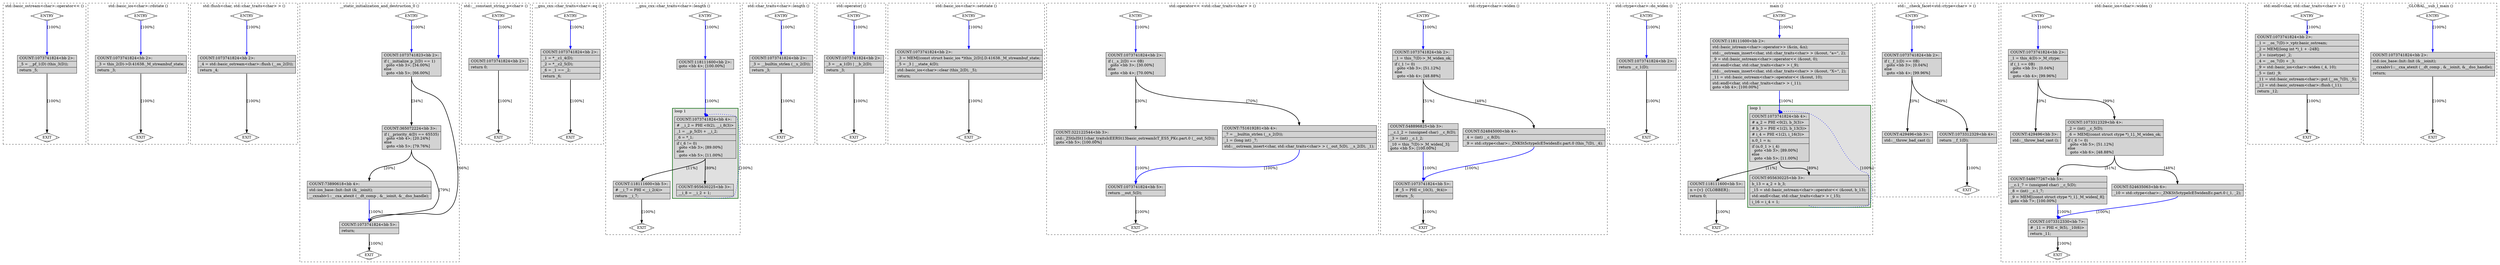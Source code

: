 digraph "a-fib.cpp.052t.local-fnsummary2" {
overlap=false;
subgraph "cluster_std::basic_ostream<char>::operator<<" {
	style="dashed";
	color="black";
	label="std::basic_ostream<char>::operator<< ()";
	fn_2061_basic_block_0 [shape=Mdiamond,style=filled,fillcolor=white,label="ENTRY"];

	fn_2061_basic_block_1 [shape=Mdiamond,style=filled,fillcolor=white,label="EXIT"];

	fn_2061_basic_block_2 [shape=record,style=filled,fillcolor=lightgrey,label="{COUNT:1073741824\<bb\ 2\>:\l\
|_5\ =\ __pf_1(D)\ (this_3(D));\l\
|return\ _5;\l\
}"];

	fn_2061_basic_block_0:s -> fn_2061_basic_block_2:n [style="solid,bold",color=blue,weight=100,constraint=true,label="[100%]"];
	fn_2061_basic_block_2:s -> fn_2061_basic_block_1:n [style="solid,bold",color=black,weight=10,constraint=true,label="[100%]"];
	fn_2061_basic_block_0:s -> fn_2061_basic_block_1:n [style="invis",constraint=true];
}
subgraph "cluster_std::basic_ios<char>::rdstate" {
	style="dashed";
	color="black";
	label="std::basic_ios<char>::rdstate ()";
	fn_2184_basic_block_0 [shape=Mdiamond,style=filled,fillcolor=white,label="ENTRY"];

	fn_2184_basic_block_1 [shape=Mdiamond,style=filled,fillcolor=white,label="EXIT"];

	fn_2184_basic_block_2 [shape=record,style=filled,fillcolor=lightgrey,label="{COUNT:1073741824\<bb\ 2\>:\l\
|_3\ =\ this_2(D)-\>D.41638._M_streambuf_state;\l\
|return\ _3;\l\
}"];

	fn_2184_basic_block_0:s -> fn_2184_basic_block_2:n [style="solid,bold",color=blue,weight=100,constraint=true,label="[100%]"];
	fn_2184_basic_block_2:s -> fn_2184_basic_block_1:n [style="solid,bold",color=black,weight=10,constraint=true,label="[100%]"];
	fn_2184_basic_block_0:s -> fn_2184_basic_block_1:n [style="invis",constraint=true];
}
subgraph "cluster_std::flush<char, std::char_traits<char> >" {
	style="dashed";
	color="black";
	label="std::flush<char, std::char_traits<char> > ()";
	fn_2141_basic_block_0 [shape=Mdiamond,style=filled,fillcolor=white,label="ENTRY"];

	fn_2141_basic_block_1 [shape=Mdiamond,style=filled,fillcolor=white,label="EXIT"];

	fn_2141_basic_block_2 [shape=record,style=filled,fillcolor=lightgrey,label="{COUNT:1073741824\<bb\ 2\>:\l\
|_4\ =\ std::basic_ostream\<char\>::flush\ (__os_2(D));\l\
|return\ _4;\l\
}"];

	fn_2141_basic_block_0:s -> fn_2141_basic_block_2:n [style="solid,bold",color=blue,weight=100,constraint=true,label="[100%]"];
	fn_2141_basic_block_2:s -> fn_2141_basic_block_1:n [style="solid,bold",color=black,weight=10,constraint=true,label="[100%]"];
	fn_2141_basic_block_0:s -> fn_2141_basic_block_1:n [style="invis",constraint=true];
}
subgraph "cluster___static_initialization_and_destruction_0" {
	style="dashed";
	color="black";
	label="__static_initialization_and_destruction_0 ()";
	fn_2301_basic_block_0 [shape=Mdiamond,style=filled,fillcolor=white,label="ENTRY"];

	fn_2301_basic_block_1 [shape=Mdiamond,style=filled,fillcolor=white,label="EXIT"];

	fn_2301_basic_block_2 [shape=record,style=filled,fillcolor=lightgrey,label="{COUNT:1073741823\<bb\ 2\>:\l\
|if\ (__initialize_p_2(D)\ ==\ 1)\l\
\ \ goto\ \<bb\ 3\>;\ [34.00%]\l\
else\l\
\ \ goto\ \<bb\ 5\>;\ [66.00%]\l\
}"];

	fn_2301_basic_block_3 [shape=record,style=filled,fillcolor=lightgrey,label="{COUNT:365072224\<bb\ 3\>:\l\
|if\ (__priority_4(D)\ ==\ 65535)\l\
\ \ goto\ \<bb\ 4\>;\ [20.24%]\l\
else\l\
\ \ goto\ \<bb\ 5\>;\ [79.76%]\l\
}"];

	fn_2301_basic_block_4 [shape=record,style=filled,fillcolor=lightgrey,label="{COUNT:73890618\<bb\ 4\>:\l\
|std::ios_base::Init::Init\ (&__ioinit);\l\
|__cxxabiv1::__cxa_atexit\ (__dt_comp\ ,\ &__ioinit,\ &__dso_handle);\l\
}"];

	fn_2301_basic_block_5 [shape=record,style=filled,fillcolor=lightgrey,label="{COUNT:1073741824\<bb\ 5\>:\l\
|return;\l\
}"];

	fn_2301_basic_block_0:s -> fn_2301_basic_block_2:n [style="solid,bold",color=blue,weight=100,constraint=true,label="[100%]"];
	fn_2301_basic_block_2:s -> fn_2301_basic_block_3:n [style="solid,bold",color=black,weight=10,constraint=true,label="[34%]"];
	fn_2301_basic_block_2:s -> fn_2301_basic_block_5:n [style="solid,bold",color=black,weight=10,constraint=true,label="[66%]"];
	fn_2301_basic_block_3:s -> fn_2301_basic_block_4:n [style="solid,bold",color=black,weight=10,constraint=true,label="[20%]"];
	fn_2301_basic_block_3:s -> fn_2301_basic_block_5:n [style="solid,bold",color=black,weight=10,constraint=true,label="[79%]"];
	fn_2301_basic_block_4:s -> fn_2301_basic_block_5:n [style="solid,bold",color=blue,weight=100,constraint=true,label="[100%]"];
	fn_2301_basic_block_5:s -> fn_2301_basic_block_1:n [style="solid,bold",color=black,weight=10,constraint=true,label="[100%]"];
	fn_2301_basic_block_0:s -> fn_2301_basic_block_1:n [style="invis",constraint=true];
}
subgraph "cluster_std::__constant_string_p<char>" {
	style="dashed";
	color="black";
	label="std::__constant_string_p<char> ()";
	fn_477_basic_block_0 [shape=Mdiamond,style=filled,fillcolor=white,label="ENTRY"];

	fn_477_basic_block_1 [shape=Mdiamond,style=filled,fillcolor=white,label="EXIT"];

	fn_477_basic_block_2 [shape=record,style=filled,fillcolor=lightgrey,label="{COUNT:1073741824\<bb\ 2\>:\l\
|return\ 0;\l\
}"];

	fn_477_basic_block_0:s -> fn_477_basic_block_2:n [style="solid,bold",color=blue,weight=100,constraint=true,label="[100%]"];
	fn_477_basic_block_2:s -> fn_477_basic_block_1:n [style="solid,bold",color=black,weight=10,constraint=true,label="[100%]"];
	fn_477_basic_block_0:s -> fn_477_basic_block_1:n [style="invis",constraint=true];
}
subgraph "cluster___gnu_cxx::char_traits<char>::eq" {
	style="dashed";
	color="black";
	label="__gnu_cxx::char_traits<char>::eq ()";
	fn_479_basic_block_0 [shape=Mdiamond,style=filled,fillcolor=white,label="ENTRY"];

	fn_479_basic_block_1 [shape=Mdiamond,style=filled,fillcolor=white,label="EXIT"];

	fn_479_basic_block_2 [shape=record,style=filled,fillcolor=lightgrey,label="{COUNT:1073741824\<bb\ 2\>:\l\
|_1\ =\ *__c1_4(D);\l\
|_2\ =\ *__c2_5(D);\l\
|_6\ =\ _1\ ==\ _2;\l\
|return\ _6;\l\
}"];

	fn_479_basic_block_0:s -> fn_479_basic_block_2:n [style="solid,bold",color=blue,weight=100,constraint=true,label="[100%]"];
	fn_479_basic_block_2:s -> fn_479_basic_block_1:n [style="solid,bold",color=black,weight=10,constraint=true,label="[100%]"];
	fn_479_basic_block_0:s -> fn_479_basic_block_1:n [style="invis",constraint=true];
}
subgraph "cluster___gnu_cxx::char_traits<char>::length" {
	style="dashed";
	color="black";
	label="__gnu_cxx::char_traits<char>::length ()";
	subgraph cluster_478_1 {
	style="filled";
	color="darkgreen";
	fillcolor="grey88";
	label="loop 1";
	labeljust=l;
	penwidth=2;
	fn_478_basic_block_4 [shape=record,style=filled,fillcolor=lightgrey,label="{COUNT:1073741824\<bb\ 4\>:\l\
|#\ __i_2\ =\ PHI\ \<0(2),\ __i_8(3)\>\l\
|_1\ =\ __p_5(D)\ +\ __i_2;\l\
|_6\ =\ *_1;\l\
|if\ (_6\ !=\ 0)\l\
\ \ goto\ \<bb\ 3\>;\ [89.00%]\l\
else\l\
\ \ goto\ \<bb\ 5\>;\ [11.00%]\l\
}"];

	fn_478_basic_block_3 [shape=record,style=filled,fillcolor=lightgrey,label="{COUNT:955630225\<bb\ 3\>:\l\
|__i_8\ =\ __i_2\ +\ 1;\l\
}"];

	}
	fn_478_basic_block_0 [shape=Mdiamond,style=filled,fillcolor=white,label="ENTRY"];

	fn_478_basic_block_1 [shape=Mdiamond,style=filled,fillcolor=white,label="EXIT"];

	fn_478_basic_block_2 [shape=record,style=filled,fillcolor=lightgrey,label="{COUNT:118111600\<bb\ 2\>:\l\
goto\ \<bb\ 4\>;\ [100.00%]\l\
}"];

	fn_478_basic_block_5 [shape=record,style=filled,fillcolor=lightgrey,label="{COUNT:118111600\<bb\ 5\>:\l\
|#\ __i_7\ =\ PHI\ \<__i_2(4)\>\l\
|return\ __i_7;\l\
}"];

	fn_478_basic_block_0:s -> fn_478_basic_block_2:n [style="solid,bold",color=blue,weight=100,constraint=true,label="[100%]"];
	fn_478_basic_block_2:s -> fn_478_basic_block_4:n [style="solid,bold",color=blue,weight=100,constraint=true,label="[100%]"];
	fn_478_basic_block_3:s -> fn_478_basic_block_4:n [style="dotted,bold",color=blue,weight=10,constraint=false,label="[100%]"];
	fn_478_basic_block_4:s -> fn_478_basic_block_3:n [style="solid,bold",color=black,weight=10,constraint=true,label="[89%]"];
	fn_478_basic_block_4:s -> fn_478_basic_block_5:n [style="solid,bold",color=black,weight=10,constraint=true,label="[11%]"];
	fn_478_basic_block_5:s -> fn_478_basic_block_1:n [style="solid,bold",color=black,weight=10,constraint=true,label="[100%]"];
	fn_478_basic_block_0:s -> fn_478_basic_block_1:n [style="invis",constraint=true];
}
subgraph "cluster_std::char_traits<char>::length" {
	style="dashed";
	color="black";
	label="std::char_traits<char>::length ()";
	fn_476_basic_block_0 [shape=Mdiamond,style=filled,fillcolor=white,label="ENTRY"];

	fn_476_basic_block_1 [shape=Mdiamond,style=filled,fillcolor=white,label="EXIT"];

	fn_476_basic_block_2 [shape=record,style=filled,fillcolor=lightgrey,label="{COUNT:1073741824\<bb\ 2\>:\l\
|_3\ =\ __builtin_strlen\ (__s_2(D));\l\
|return\ _3;\l\
}"];

	fn_476_basic_block_0:s -> fn_476_basic_block_2:n [style="solid,bold",color=blue,weight=100,constraint=true,label="[100%]"];
	fn_476_basic_block_2:s -> fn_476_basic_block_1:n [style="solid,bold",color=black,weight=10,constraint=true,label="[100%]"];
	fn_476_basic_block_0:s -> fn_476_basic_block_1:n [style="invis",constraint=true];
}
subgraph "cluster_std::operator|" {
	style="dashed";
	color="black";
	label="std::operator| ()";
	fn_1414_basic_block_0 [shape=Mdiamond,style=filled,fillcolor=white,label="ENTRY"];

	fn_1414_basic_block_1 [shape=Mdiamond,style=filled,fillcolor=white,label="EXIT"];

	fn_1414_basic_block_2 [shape=record,style=filled,fillcolor=lightgrey,label="{COUNT:1073741824\<bb\ 2\>:\l\
|_3\ =\ __a_1(D)\ \|\ __b_2(D);\l\
|return\ _3;\l\
}"];

	fn_1414_basic_block_0:s -> fn_1414_basic_block_2:n [style="solid,bold",color=blue,weight=100,constraint=true,label="[100%]"];
	fn_1414_basic_block_2:s -> fn_1414_basic_block_1:n [style="solid,bold",color=black,weight=10,constraint=true,label="[100%]"];
	fn_1414_basic_block_0:s -> fn_1414_basic_block_1:n [style="invis",constraint=true];
}
subgraph "cluster_std::basic_ios<char>::setstate" {
	style="dashed";
	color="black";
	label="std::basic_ios<char>::setstate ()";
	fn_2139_basic_block_0 [shape=Mdiamond,style=filled,fillcolor=white,label="ENTRY"];

	fn_2139_basic_block_1 [shape=Mdiamond,style=filled,fillcolor=white,label="EXIT"];

	fn_2139_basic_block_2 [shape=record,style=filled,fillcolor=lightgrey,label="{COUNT:1073741824\<bb\ 2\>:\l\
|_3\ =\ MEM[(const\ struct\ basic_ios\ *)this_2(D)].D.41638._M_streambuf_state;\l\
|_5\ =\ _3\ \|\ __state_4(D);\l\
|std::basic_ios\<char\>::clear\ (this_2(D),\ _5);\l\
|return;\l\
}"];

	fn_2139_basic_block_0:s -> fn_2139_basic_block_2:n [style="solid,bold",color=blue,weight=100,constraint=true,label="[100%]"];
	fn_2139_basic_block_2:s -> fn_2139_basic_block_1:n [style="solid,bold",color=black,weight=10,constraint=true,label="[100%]"];
	fn_2139_basic_block_0:s -> fn_2139_basic_block_1:n [style="invis",constraint=true];
}
subgraph "cluster_std::operator<< <std::char_traits<char> >" {
	style="dashed";
	color="black";
	label="std::operator<< <std::char_traits<char> > ()";
	fn_2059_basic_block_0 [shape=Mdiamond,style=filled,fillcolor=white,label="ENTRY"];

	fn_2059_basic_block_1 [shape=Mdiamond,style=filled,fillcolor=white,label="EXIT"];

	fn_2059_basic_block_2 [shape=record,style=filled,fillcolor=lightgrey,label="{COUNT:1073741824\<bb\ 2\>:\l\
|if\ (__s_2(D)\ ==\ 0B)\l\
\ \ goto\ \<bb\ 3\>;\ [30.00%]\l\
else\l\
\ \ goto\ \<bb\ 4\>;\ [70.00%]\l\
}"];

	fn_2059_basic_block_3 [shape=record,style=filled,fillcolor=lightgrey,label="{COUNT:322122544\<bb\ 3\>:\l\
|std::_ZStlsISt11char_traitsIcEERSt13basic_ostreamIcT_ES5_PKc.part.0\ (__out_5(D));\l\
goto\ \<bb\ 5\>;\ [100.00%]\l\
}"];

	fn_2059_basic_block_4 [shape=record,style=filled,fillcolor=lightgrey,label="{COUNT:751619281\<bb\ 4\>:\l\
|_7\ =\ __builtin_strlen\ (__s_2(D));\l\
|_1\ =\ (long\ int)\ _7;\l\
|std::__ostream_insert\<char,\ std::char_traits\<char\>\ \>\ (__out_5(D),\ __s_2(D),\ _1);\l\
}"];

	fn_2059_basic_block_5 [shape=record,style=filled,fillcolor=lightgrey,label="{COUNT:1073741824\<bb\ 5\>:\l\
|return\ __out_5(D);\l\
}"];

	fn_2059_basic_block_0:s -> fn_2059_basic_block_2:n [style="solid,bold",color=blue,weight=100,constraint=true,label="[100%]"];
	fn_2059_basic_block_2:s -> fn_2059_basic_block_3:n [style="solid,bold",color=black,weight=10,constraint=true,label="[30%]"];
	fn_2059_basic_block_2:s -> fn_2059_basic_block_4:n [style="solid,bold",color=black,weight=10,constraint=true,label="[70%]"];
	fn_2059_basic_block_3:s -> fn_2059_basic_block_5:n [style="solid,bold",color=blue,weight=100,constraint=true,label="[100%]"];
	fn_2059_basic_block_4:s -> fn_2059_basic_block_5:n [style="solid,bold",color=blue,weight=100,constraint=true,label="[100%]"];
	fn_2059_basic_block_5:s -> fn_2059_basic_block_1:n [style="solid,bold",color=black,weight=10,constraint=true,label="[100%]"];
	fn_2059_basic_block_0:s -> fn_2059_basic_block_1:n [style="invis",constraint=true];
}
subgraph "cluster_std::ctype<char>::widen" {
	style="dashed";
	color="black";
	label="std::ctype<char>::widen ()";
	fn_1560_basic_block_0 [shape=Mdiamond,style=filled,fillcolor=white,label="ENTRY"];

	fn_1560_basic_block_1 [shape=Mdiamond,style=filled,fillcolor=white,label="EXIT"];

	fn_1560_basic_block_2 [shape=record,style=filled,fillcolor=lightgrey,label="{COUNT:1073741824\<bb\ 2\>:\l\
|_1\ =\ this_7(D)-\>_M_widen_ok;\l\
|if\ (_1\ !=\ 0)\l\
\ \ goto\ \<bb\ 3\>;\ [51.12%]\l\
else\l\
\ \ goto\ \<bb\ 4\>;\ [48.88%]\l\
}"];

	fn_1560_basic_block_3 [shape=record,style=filled,fillcolor=lightgrey,label="{COUNT:548896825\<bb\ 3\>:\l\
|__c.1_2\ =\ (unsigned\ char)\ __c_8(D);\l\
|_3\ =\ (int)\ __c.1_2;\l\
|_10\ =\ this_7(D)-\>_M_widen[_3];\l\
goto\ \<bb\ 5\>;\ [100.00%]\l\
}"];

	fn_1560_basic_block_4 [shape=record,style=filled,fillcolor=lightgrey,label="{COUNT:524845000\<bb\ 4\>:\l\
|_4\ =\ (int)\ __c_8(D);\l\
|_9\ =\ std::ctype\<char\>::_ZNKSt5ctypeIcE5widenEc.part.0\ (this_7(D),\ _4);\l\
}"];

	fn_1560_basic_block_5 [shape=record,style=filled,fillcolor=lightgrey,label="{COUNT:1073741824\<bb\ 5\>:\l\
|#\ _5\ =\ PHI\ \<_10(3),\ _9(4)\>\l\
|return\ _5;\l\
}"];

	fn_1560_basic_block_0:s -> fn_1560_basic_block_2:n [style="solid,bold",color=blue,weight=100,constraint=true,label="[100%]"];
	fn_1560_basic_block_2:s -> fn_1560_basic_block_3:n [style="solid,bold",color=black,weight=10,constraint=true,label="[51%]"];
	fn_1560_basic_block_2:s -> fn_1560_basic_block_4:n [style="solid,bold",color=black,weight=10,constraint=true,label="[48%]"];
	fn_1560_basic_block_3:s -> fn_1560_basic_block_5:n [style="solid,bold",color=blue,weight=100,constraint=true,label="[100%]"];
	fn_1560_basic_block_4:s -> fn_1560_basic_block_5:n [style="solid,bold",color=blue,weight=100,constraint=true,label="[100%]"];
	fn_1560_basic_block_5:s -> fn_1560_basic_block_1:n [style="solid,bold",color=black,weight=10,constraint=true,label="[100%]"];
	fn_1560_basic_block_0:s -> fn_1560_basic_block_1:n [style="invis",constraint=true];
}
subgraph "cluster_std::ctype<char>::do_widen" {
	style="dashed";
	color="black";
	label="std::ctype<char>::do_widen ()";
	fn_1565_basic_block_0 [shape=Mdiamond,style=filled,fillcolor=white,label="ENTRY"];

	fn_1565_basic_block_1 [shape=Mdiamond,style=filled,fillcolor=white,label="EXIT"];

	fn_1565_basic_block_2 [shape=record,style=filled,fillcolor=lightgrey,label="{COUNT:1073741824\<bb\ 2\>:\l\
|return\ __c_1(D);\l\
}"];

	fn_1565_basic_block_0:s -> fn_1565_basic_block_2:n [style="solid,bold",color=blue,weight=100,constraint=true,label="[100%]"];
	fn_1565_basic_block_2:s -> fn_1565_basic_block_1:n [style="solid,bold",color=black,weight=10,constraint=true,label="[100%]"];
	fn_1565_basic_block_0:s -> fn_1565_basic_block_1:n [style="invis",constraint=true];
}
subgraph "cluster_main" {
	style="dashed";
	color="black";
	label="main ()";
	subgraph cluster_1812_1 {
	style="filled";
	color="darkgreen";
	fillcolor="grey88";
	label="loop 1";
	labeljust=l;
	penwidth=2;
	fn_1812_basic_block_4 [shape=record,style=filled,fillcolor=lightgrey,label="{COUNT:1073741824\<bb\ 4\>:\l\
|#\ a_2\ =\ PHI\ \<0(2),\ b_3(3)\>\l\
|#\ b_3\ =\ PHI\ \<1(2),\ b_13(3)\>\l\
|#\ i_4\ =\ PHI\ \<1(2),\ i_16(3)\>\l\
|n.0_1\ =\ n;\l\
|if\ (n.0_1\ \>\ i_4)\l\
\ \ goto\ \<bb\ 3\>;\ [89.00%]\l\
else\l\
\ \ goto\ \<bb\ 5\>;\ [11.00%]\l\
}"];

	fn_1812_basic_block_3 [shape=record,style=filled,fillcolor=lightgrey,label="{COUNT:955630225\<bb\ 3\>:\l\
|b_13\ =\ a_2\ +\ b_3;\l\
|_15\ =\ std::basic_ostream\<char\>::operator\<\<\ (&cout,\ b_13);\l\
|std::endl\<char,\ std::char_traits\<char\>\ \>\ (_15);\l\
|i_16\ =\ i_4\ +\ 1;\l\
}"];

	}
	fn_1812_basic_block_0 [shape=Mdiamond,style=filled,fillcolor=white,label="ENTRY"];

	fn_1812_basic_block_1 [shape=Mdiamond,style=filled,fillcolor=white,label="EXIT"];

	fn_1812_basic_block_2 [shape=record,style=filled,fillcolor=lightgrey,label="{COUNT:118111600\<bb\ 2\>:\l\
|std::basic_istream\<char\>::operator\>\>\ (&cin,\ &n);\l\
|std::__ostream_insert\<char,\ std::char_traits\<char\>\ \>\ (&cout,\ \"a=\",\ 2);\l\
|_9\ =\ std::basic_ostream\<char\>::operator\<\<\ (&cout,\ 0);\l\
|std::endl\<char,\ std::char_traits\<char\>\ \>\ (_9);\l\
|std::__ostream_insert\<char,\ std::char_traits\<char\>\ \>\ (&cout,\ \"X=\",\ 2);\l\
|_11\ =\ std::basic_ostream\<char\>::operator\<\<\ (&cout,\ 10);\l\
|std::endl\<char,\ std::char_traits\<char\>\ \>\ (_11);\l\
goto\ \<bb\ 4\>;\ [100.00%]\l\
}"];

	fn_1812_basic_block_5 [shape=record,style=filled,fillcolor=lightgrey,label="{COUNT:118111600\<bb\ 5\>:\l\
|n\ =\{v\}\ \{CLOBBER\};\l\
|return\ 0;\l\
}"];

	fn_1812_basic_block_0:s -> fn_1812_basic_block_2:n [style="solid,bold",color=blue,weight=100,constraint=true,label="[100%]"];
	fn_1812_basic_block_2:s -> fn_1812_basic_block_4:n [style="solid,bold",color=blue,weight=100,constraint=true,label="[100%]"];
	fn_1812_basic_block_3:s -> fn_1812_basic_block_4:n [style="dotted,bold",color=blue,weight=10,constraint=false,label="[100%]"];
	fn_1812_basic_block_4:s -> fn_1812_basic_block_3:n [style="solid,bold",color=black,weight=10,constraint=true,label="[89%]"];
	fn_1812_basic_block_4:s -> fn_1812_basic_block_5:n [style="solid,bold",color=black,weight=10,constraint=true,label="[11%]"];
	fn_1812_basic_block_5:s -> fn_1812_basic_block_1:n [style="solid,bold",color=black,weight=10,constraint=true,label="[100%]"];
	fn_1812_basic_block_0:s -> fn_1812_basic_block_1:n [style="invis",constraint=true];
}
subgraph "cluster_std::__check_facet<std::ctype<char> >" {
	style="dashed";
	color="black";
	label="std::__check_facet<std::ctype<char> > ()";
	fn_2185_basic_block_0 [shape=Mdiamond,style=filled,fillcolor=white,label="ENTRY"];

	fn_2185_basic_block_1 [shape=Mdiamond,style=filled,fillcolor=white,label="EXIT"];

	fn_2185_basic_block_2 [shape=record,style=filled,fillcolor=lightgrey,label="{COUNT:1073741824\<bb\ 2\>:\l\
|if\ (__f_1(D)\ ==\ 0B)\l\
\ \ goto\ \<bb\ 3\>;\ [0.04%]\l\
else\l\
\ \ goto\ \<bb\ 4\>;\ [99.96%]\l\
}"];

	fn_2185_basic_block_3 [shape=record,style=filled,fillcolor=lightgrey,label="{COUNT:429496\<bb\ 3\>:\l\
|std::__throw_bad_cast\ ();\l\
}"];

	fn_2185_basic_block_4 [shape=record,style=filled,fillcolor=lightgrey,label="{COUNT:1073312329\<bb\ 4\>:\l\
|return\ __f_1(D);\l\
}"];

	fn_2185_basic_block_0:s -> fn_2185_basic_block_2:n [style="solid,bold",color=blue,weight=100,constraint=true,label="[100%]"];
	fn_2185_basic_block_2:s -> fn_2185_basic_block_3:n [style="solid,bold",color=black,weight=10,constraint=true,label="[0%]"];
	fn_2185_basic_block_2:s -> fn_2185_basic_block_4:n [style="solid,bold",color=black,weight=10,constraint=true,label="[99%]"];
	fn_2185_basic_block_4:s -> fn_2185_basic_block_1:n [style="solid,bold",color=black,weight=10,constraint=true,label="[100%]"];
	fn_2185_basic_block_0:s -> fn_2185_basic_block_1:n [style="invis",constraint=true];
}
subgraph "cluster_std::basic_ios<char>::widen" {
	style="dashed";
	color="black";
	label="std::basic_ios<char>::widen ()";
	fn_2140_basic_block_0 [shape=Mdiamond,style=filled,fillcolor=white,label="ENTRY"];

	fn_2140_basic_block_1 [shape=Mdiamond,style=filled,fillcolor=white,label="EXIT"];

	fn_2140_basic_block_2 [shape=record,style=filled,fillcolor=lightgrey,label="{COUNT:1073741824\<bb\ 2\>:\l\
|_1\ =\ this_4(D)-\>_M_ctype;\l\
|if\ (_1\ ==\ 0B)\l\
\ \ goto\ \<bb\ 3\>;\ [0.04%]\l\
else\l\
\ \ goto\ \<bb\ 4\>;\ [99.96%]\l\
}"];

	fn_2140_basic_block_3 [shape=record,style=filled,fillcolor=lightgrey,label="{COUNT:429496\<bb\ 3\>:\l\
|std::__throw_bad_cast\ ();\l\
}"];

	fn_2140_basic_block_4 [shape=record,style=filled,fillcolor=lightgrey,label="{COUNT:1073312329\<bb\ 4\>:\l\
|_2\ =\ (int)\ __c_5(D);\l\
|_6\ =\ MEM[(const\ struct\ ctype\ *)_1]._M_widen_ok;\l\
|if\ (_6\ !=\ 0)\l\
\ \ goto\ \<bb\ 5\>;\ [51.12%]\l\
else\l\
\ \ goto\ \<bb\ 6\>;\ [48.88%]\l\
}"];

	fn_2140_basic_block_5 [shape=record,style=filled,fillcolor=lightgrey,label="{COUNT:548677267\<bb\ 5\>:\l\
|__c.1_7\ =\ (unsigned\ char)\ __c_5(D);\l\
|_8\ =\ (int)\ __c.1_7;\l\
|_9\ =\ MEM[(const\ struct\ ctype\ *)_1]._M_widen[_8];\l\
goto\ \<bb\ 7\>;\ [100.00%]\l\
}"];

	fn_2140_basic_block_6 [shape=record,style=filled,fillcolor=lightgrey,label="{COUNT:524635063\<bb\ 6\>:\l\
|_10\ =\ std::ctype\<char\>::_ZNKSt5ctypeIcE5widenEc.part.0\ (_1,\ _2);\l\
}"];

	fn_2140_basic_block_7 [shape=record,style=filled,fillcolor=lightgrey,label="{COUNT:1073312330\<bb\ 7\>:\l\
|#\ _11\ =\ PHI\ \<_9(5),\ _10(6)\>\l\
|return\ _11;\l\
}"];

	fn_2140_basic_block_0:s -> fn_2140_basic_block_2:n [style="solid,bold",color=blue,weight=100,constraint=true,label="[100%]"];
	fn_2140_basic_block_2:s -> fn_2140_basic_block_3:n [style="solid,bold",color=black,weight=10,constraint=true,label="[0%]"];
	fn_2140_basic_block_2:s -> fn_2140_basic_block_4:n [style="solid,bold",color=black,weight=10,constraint=true,label="[99%]"];
	fn_2140_basic_block_4:s -> fn_2140_basic_block_5:n [style="solid,bold",color=black,weight=10,constraint=true,label="[51%]"];
	fn_2140_basic_block_4:s -> fn_2140_basic_block_6:n [style="solid,bold",color=black,weight=10,constraint=true,label="[48%]"];
	fn_2140_basic_block_5:s -> fn_2140_basic_block_7:n [style="solid,bold",color=blue,weight=100,constraint=true,label="[100%]"];
	fn_2140_basic_block_6:s -> fn_2140_basic_block_7:n [style="solid,bold",color=blue,weight=100,constraint=true,label="[100%]"];
	fn_2140_basic_block_7:s -> fn_2140_basic_block_1:n [style="solid,bold",color=black,weight=10,constraint=true,label="[100%]"];
	fn_2140_basic_block_0:s -> fn_2140_basic_block_1:n [style="invis",constraint=true];
}
subgraph "cluster_std::endl<char, std::char_traits<char> >" {
	style="dashed";
	color="black";
	label="std::endl<char, std::char_traits<char> > ()";
	fn_2060_basic_block_0 [shape=Mdiamond,style=filled,fillcolor=white,label="ENTRY"];

	fn_2060_basic_block_1 [shape=Mdiamond,style=filled,fillcolor=white,label="EXIT"];

	fn_2060_basic_block_2 [shape=record,style=filled,fillcolor=lightgrey,label="{COUNT:1073741824\<bb\ 2\>:\l\
|_1\ =\ __os_7(D)-\>_vptr.basic_ostream;\l\
|_2\ =\ MEM[(long\ int\ *)_1\ +\ -24B];\l\
|_3\ =\ (sizetype)\ _2;\l\
|_4\ =\ __os_7(D)\ +\ _3;\l\
|_9\ =\ std::basic_ios\<char\>::widen\ (_4,\ 10);\l\
|_5\ =\ (int)\ _9;\l\
|_11\ =\ std::basic_ostream\<char\>::put\ (__os_7(D),\ _5);\l\
|_12\ =\ std::basic_ostream\<char\>::flush\ (_11);\l\
|return\ _12;\l\
}"];

	fn_2060_basic_block_0:s -> fn_2060_basic_block_2:n [style="solid,bold",color=blue,weight=100,constraint=true,label="[100%]"];
	fn_2060_basic_block_2:s -> fn_2060_basic_block_1:n [style="solid,bold",color=black,weight=10,constraint=true,label="[100%]"];
	fn_2060_basic_block_0:s -> fn_2060_basic_block_1:n [style="invis",constraint=true];
}
subgraph "cluster__GLOBAL__sub_I_main" {
	style="dashed";
	color="black";
	label="_GLOBAL__sub_I_main ()";
	fn_2302_basic_block_0 [shape=Mdiamond,style=filled,fillcolor=white,label="ENTRY"];

	fn_2302_basic_block_1 [shape=Mdiamond,style=filled,fillcolor=white,label="EXIT"];

	fn_2302_basic_block_2 [shape=record,style=filled,fillcolor=lightgrey,label="{COUNT:1073741824\<bb\ 2\>:\l\
|std::ios_base::Init::Init\ (&__ioinit);\l\
|__cxxabiv1::__cxa_atexit\ (__dt_comp\ ,\ &__ioinit,\ &__dso_handle);\l\
|return;\l\
}"];

	fn_2302_basic_block_0:s -> fn_2302_basic_block_2:n [style="solid,bold",color=blue,weight=100,constraint=true,label="[100%]"];
	fn_2302_basic_block_2:s -> fn_2302_basic_block_1:n [style="solid,bold",color=black,weight=10,constraint=true,label="[100%]"];
	fn_2302_basic_block_0:s -> fn_2302_basic_block_1:n [style="invis",constraint=true];
}
}
